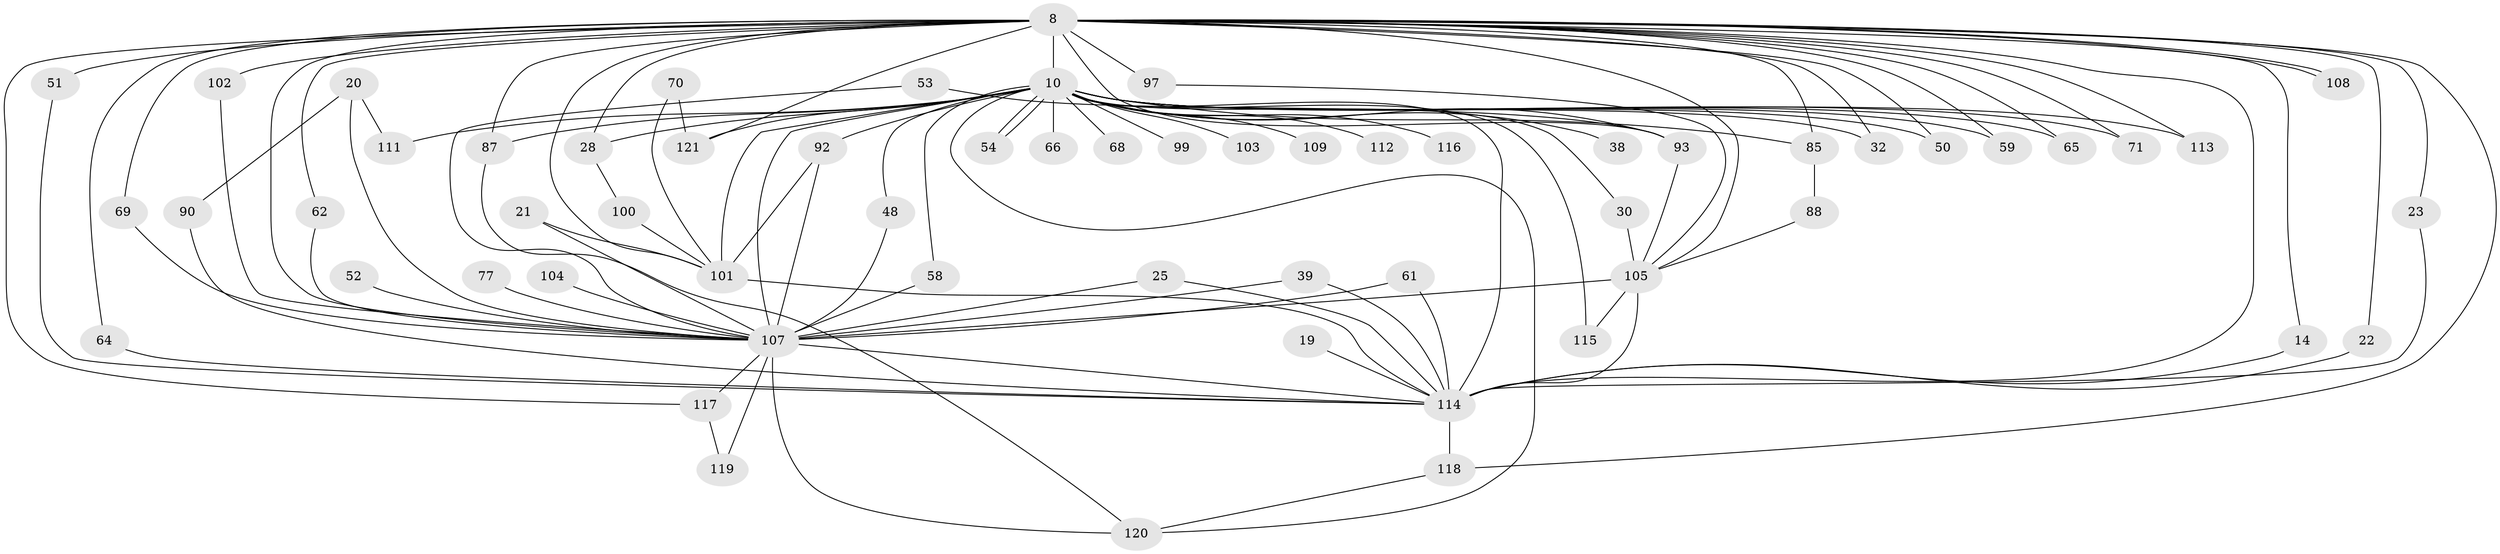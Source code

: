 // original degree distribution, {21: 0.024793388429752067, 19: 0.008264462809917356, 24: 0.008264462809917356, 25: 0.01652892561983471, 31: 0.008264462809917356, 22: 0.008264462809917356, 33: 0.008264462809917356, 3: 0.23140495867768596, 4: 0.09090909090909091, 2: 0.5537190082644629, 7: 0.01652892561983471, 6: 0.008264462809917356, 5: 0.01652892561983471}
// Generated by graph-tools (version 1.1) at 2025/44/03/09/25 04:44:26]
// undirected, 60 vertices, 111 edges
graph export_dot {
graph [start="1"]
  node [color=gray90,style=filled];
  8 [super="+6"];
  10 [super="+9+7"];
  14;
  19;
  20;
  21;
  22;
  23;
  25;
  28 [super="+11"];
  30;
  32;
  38;
  39;
  48;
  50;
  51 [super="+44+13"];
  52;
  53;
  54;
  58;
  59;
  61;
  62;
  64;
  65;
  66;
  68;
  69;
  70;
  71;
  77;
  85 [super="+81"];
  87 [super="+55+45"];
  88;
  90;
  92 [super="+79+75"];
  93 [super="+74"];
  97 [super="+41+56"];
  99;
  100;
  101 [super="+89+42+84+15+43+57+94"];
  102 [super="+82"];
  103;
  104;
  105 [super="+27+91+37"];
  107 [super="+73+34+5"];
  108;
  109;
  111 [super="+49+72"];
  112;
  113;
  114 [super="+83"];
  115 [super="+98"];
  116;
  117 [super="+80+86"];
  118 [super="+96"];
  119;
  120 [super="+12+36"];
  121 [super="+110+106"];
  8 -- 10 [weight=8];
  8 -- 14;
  8 -- 32;
  8 -- 50;
  8 -- 64;
  8 -- 69;
  8 -- 87 [weight=2];
  8 -- 97 [weight=3];
  8 -- 108;
  8 -- 108;
  8 -- 65;
  8 -- 71;
  8 -- 85 [weight=2];
  8 -- 22;
  8 -- 23;
  8 -- 28;
  8 -- 93 [weight=3];
  8 -- 102 [weight=2];
  8 -- 113;
  8 -- 59;
  8 -- 62;
  8 -- 114 [weight=4];
  8 -- 51 [weight=2];
  8 -- 118;
  8 -- 107 [weight=5];
  8 -- 105 [weight=3];
  8 -- 101 [weight=2];
  8 -- 121 [weight=6];
  8 -- 117 [weight=2];
  10 -- 38 [weight=2];
  10 -- 54;
  10 -- 54;
  10 -- 65;
  10 -- 99 [weight=2];
  10 -- 109 [weight=2];
  10 -- 66 [weight=2];
  10 -- 71;
  10 -- 92 [weight=4];
  10 -- 28 [weight=2];
  10 -- 103 [weight=2];
  10 -- 48;
  10 -- 112;
  10 -- 116 [weight=2];
  10 -- 85;
  10 -- 68 [weight=2];
  10 -- 93;
  10 -- 30;
  10 -- 32;
  10 -- 111 [weight=5];
  10 -- 113;
  10 -- 50;
  10 -- 114 [weight=11];
  10 -- 115 [weight=2];
  10 -- 120 [weight=2];
  10 -- 58;
  10 -- 59;
  10 -- 87 [weight=3];
  10 -- 121 [weight=2];
  10 -- 101 [weight=4];
  10 -- 107 [weight=8];
  14 -- 114;
  19 -- 114 [weight=2];
  20 -- 90;
  20 -- 111;
  20 -- 107 [weight=2];
  21 -- 101;
  21 -- 107;
  22 -- 114;
  23 -- 114;
  25 -- 114;
  25 -- 107;
  28 -- 100;
  30 -- 105;
  39 -- 114;
  39 -- 107;
  48 -- 107;
  51 -- 114;
  52 -- 107 [weight=2];
  53 -- 93;
  53 -- 107;
  58 -- 107;
  61 -- 114;
  61 -- 107;
  62 -- 107;
  64 -- 114;
  69 -- 107;
  70 -- 121;
  70 -- 101;
  77 -- 107 [weight=2];
  85 -- 88;
  87 -- 120;
  88 -- 105;
  90 -- 114;
  92 -- 107;
  92 -- 101;
  93 -- 105;
  97 -- 105;
  100 -- 101;
  101 -- 114 [weight=4];
  102 -- 107;
  104 -- 107 [weight=2];
  105 -- 115;
  105 -- 114;
  105 -- 107 [weight=4];
  107 -- 114 [weight=5];
  107 -- 117 [weight=2];
  107 -- 119;
  107 -- 120 [weight=2];
  114 -- 118;
  117 -- 119;
  118 -- 120;
}
